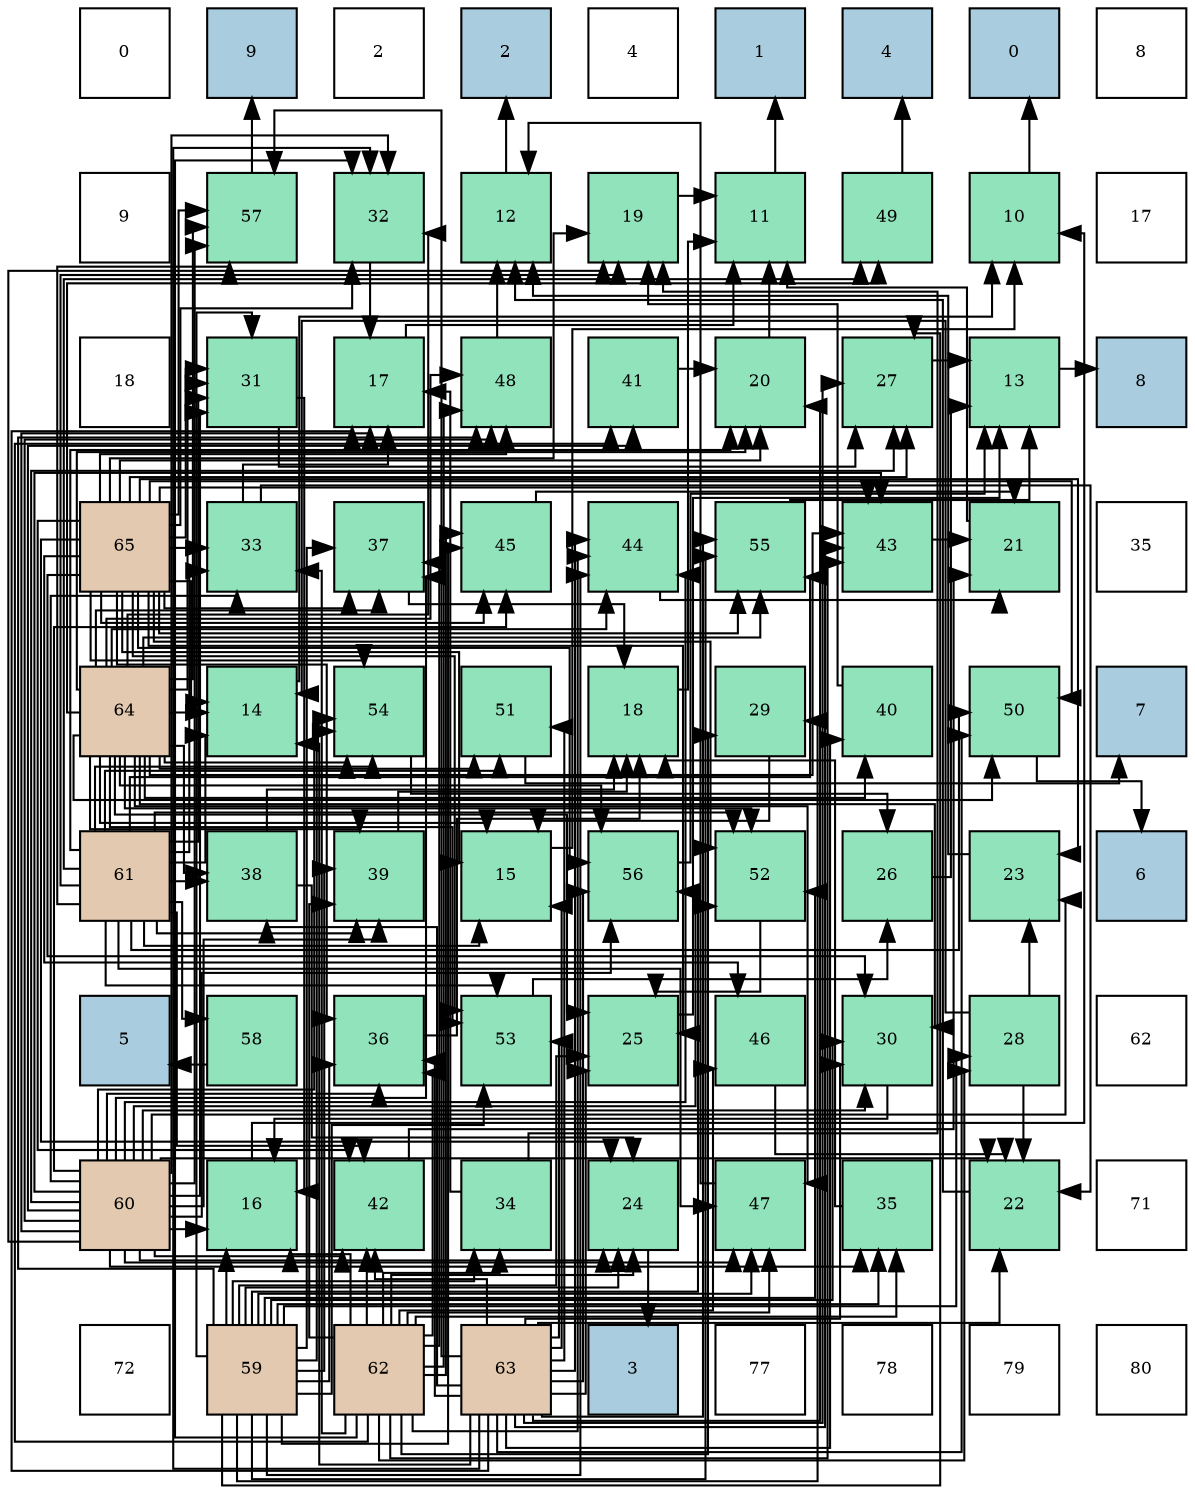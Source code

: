 digraph layout{
 rankdir=TB;
 splines=ortho;
 node [style=filled shape=square fixedsize=true width=0.6];
0[label="0", fontsize=8, fillcolor="#ffffff"];
1[label="9", fontsize=8, fillcolor="#a9ccde"];
2[label="2", fontsize=8, fillcolor="#ffffff"];
3[label="2", fontsize=8, fillcolor="#a9ccde"];
4[label="4", fontsize=8, fillcolor="#ffffff"];
5[label="1", fontsize=8, fillcolor="#a9ccde"];
6[label="4", fontsize=8, fillcolor="#a9ccde"];
7[label="0", fontsize=8, fillcolor="#a9ccde"];
8[label="8", fontsize=8, fillcolor="#ffffff"];
9[label="9", fontsize=8, fillcolor="#ffffff"];
10[label="57", fontsize=8, fillcolor="#91e3bb"];
11[label="32", fontsize=8, fillcolor="#91e3bb"];
12[label="12", fontsize=8, fillcolor="#91e3bb"];
13[label="19", fontsize=8, fillcolor="#91e3bb"];
14[label="11", fontsize=8, fillcolor="#91e3bb"];
15[label="49", fontsize=8, fillcolor="#91e3bb"];
16[label="10", fontsize=8, fillcolor="#91e3bb"];
17[label="17", fontsize=8, fillcolor="#ffffff"];
18[label="18", fontsize=8, fillcolor="#ffffff"];
19[label="31", fontsize=8, fillcolor="#91e3bb"];
20[label="17", fontsize=8, fillcolor="#91e3bb"];
21[label="48", fontsize=8, fillcolor="#91e3bb"];
22[label="41", fontsize=8, fillcolor="#91e3bb"];
23[label="20", fontsize=8, fillcolor="#91e3bb"];
24[label="27", fontsize=8, fillcolor="#91e3bb"];
25[label="13", fontsize=8, fillcolor="#91e3bb"];
26[label="8", fontsize=8, fillcolor="#a9ccde"];
27[label="65", fontsize=8, fillcolor="#e3c9af"];
28[label="33", fontsize=8, fillcolor="#91e3bb"];
29[label="37", fontsize=8, fillcolor="#91e3bb"];
30[label="45", fontsize=8, fillcolor="#91e3bb"];
31[label="44", fontsize=8, fillcolor="#91e3bb"];
32[label="55", fontsize=8, fillcolor="#91e3bb"];
33[label="43", fontsize=8, fillcolor="#91e3bb"];
34[label="21", fontsize=8, fillcolor="#91e3bb"];
35[label="35", fontsize=8, fillcolor="#ffffff"];
36[label="64", fontsize=8, fillcolor="#e3c9af"];
37[label="14", fontsize=8, fillcolor="#91e3bb"];
38[label="54", fontsize=8, fillcolor="#91e3bb"];
39[label="51", fontsize=8, fillcolor="#91e3bb"];
40[label="18", fontsize=8, fillcolor="#91e3bb"];
41[label="29", fontsize=8, fillcolor="#91e3bb"];
42[label="40", fontsize=8, fillcolor="#91e3bb"];
43[label="50", fontsize=8, fillcolor="#91e3bb"];
44[label="7", fontsize=8, fillcolor="#a9ccde"];
45[label="61", fontsize=8, fillcolor="#e3c9af"];
46[label="38", fontsize=8, fillcolor="#91e3bb"];
47[label="39", fontsize=8, fillcolor="#91e3bb"];
48[label="15", fontsize=8, fillcolor="#91e3bb"];
49[label="56", fontsize=8, fillcolor="#91e3bb"];
50[label="52", fontsize=8, fillcolor="#91e3bb"];
51[label="26", fontsize=8, fillcolor="#91e3bb"];
52[label="23", fontsize=8, fillcolor="#91e3bb"];
53[label="6", fontsize=8, fillcolor="#a9ccde"];
54[label="5", fontsize=8, fillcolor="#a9ccde"];
55[label="58", fontsize=8, fillcolor="#91e3bb"];
56[label="36", fontsize=8, fillcolor="#91e3bb"];
57[label="53", fontsize=8, fillcolor="#91e3bb"];
58[label="25", fontsize=8, fillcolor="#91e3bb"];
59[label="46", fontsize=8, fillcolor="#91e3bb"];
60[label="30", fontsize=8, fillcolor="#91e3bb"];
61[label="28", fontsize=8, fillcolor="#91e3bb"];
62[label="62", fontsize=8, fillcolor="#ffffff"];
63[label="60", fontsize=8, fillcolor="#e3c9af"];
64[label="16", fontsize=8, fillcolor="#91e3bb"];
65[label="42", fontsize=8, fillcolor="#91e3bb"];
66[label="34", fontsize=8, fillcolor="#91e3bb"];
67[label="24", fontsize=8, fillcolor="#91e3bb"];
68[label="47", fontsize=8, fillcolor="#91e3bb"];
69[label="35", fontsize=8, fillcolor="#91e3bb"];
70[label="22", fontsize=8, fillcolor="#91e3bb"];
71[label="71", fontsize=8, fillcolor="#ffffff"];
72[label="72", fontsize=8, fillcolor="#ffffff"];
73[label="59", fontsize=8, fillcolor="#e3c9af"];
74[label="62", fontsize=8, fillcolor="#e3c9af"];
75[label="63", fontsize=8, fillcolor="#e3c9af"];
76[label="3", fontsize=8, fillcolor="#a9ccde"];
77[label="77", fontsize=8, fillcolor="#ffffff"];
78[label="78", fontsize=8, fillcolor="#ffffff"];
79[label="79", fontsize=8, fillcolor="#ffffff"];
80[label="80", fontsize=8, fillcolor="#ffffff"];
edge [constraint=false, style=vis];16 -> 7;
14 -> 5;
12 -> 3;
25 -> 26;
37 -> 16;
48 -> 16;
64 -> 16;
20 -> 14;
40 -> 14;
13 -> 14;
23 -> 14;
34 -> 14;
70 -> 12;
52 -> 12;
67 -> 76;
58 -> 25;
51 -> 25;
24 -> 25;
61 -> 37;
61 -> 70;
61 -> 52;
41 -> 48;
60 -> 64;
19 -> 64;
19 -> 24;
11 -> 20;
28 -> 20;
28 -> 70;
66 -> 20;
66 -> 13;
69 -> 40;
56 -> 40;
29 -> 40;
46 -> 40;
46 -> 67;
47 -> 40;
42 -> 13;
22 -> 23;
65 -> 34;
33 -> 34;
31 -> 34;
30 -> 34;
59 -> 70;
68 -> 12;
21 -> 12;
15 -> 6;
43 -> 53;
39 -> 44;
50 -> 58;
57 -> 51;
38 -> 51;
32 -> 25;
49 -> 25;
10 -> 1;
55 -> 54;
73 -> 64;
73 -> 67;
73 -> 58;
73 -> 24;
73 -> 61;
73 -> 41;
73 -> 60;
73 -> 19;
73 -> 66;
73 -> 69;
73 -> 56;
73 -> 29;
73 -> 47;
73 -> 31;
73 -> 30;
73 -> 68;
73 -> 21;
73 -> 50;
73 -> 57;
73 -> 38;
73 -> 32;
73 -> 49;
63 -> 64;
63 -> 20;
63 -> 13;
63 -> 70;
63 -> 52;
63 -> 67;
63 -> 24;
63 -> 60;
63 -> 19;
63 -> 11;
63 -> 28;
63 -> 69;
63 -> 56;
63 -> 29;
63 -> 47;
63 -> 22;
63 -> 65;
63 -> 33;
63 -> 31;
63 -> 30;
63 -> 68;
63 -> 21;
63 -> 50;
63 -> 38;
63 -> 49;
63 -> 10;
45 -> 37;
45 -> 48;
45 -> 13;
45 -> 23;
45 -> 19;
45 -> 28;
45 -> 46;
45 -> 47;
45 -> 65;
45 -> 68;
45 -> 15;
45 -> 43;
45 -> 39;
45 -> 50;
45 -> 57;
45 -> 38;
45 -> 32;
45 -> 10;
45 -> 55;
74 -> 64;
74 -> 67;
74 -> 61;
74 -> 41;
74 -> 11;
74 -> 28;
74 -> 66;
74 -> 69;
74 -> 56;
74 -> 29;
74 -> 47;
74 -> 22;
74 -> 65;
74 -> 33;
74 -> 31;
74 -> 30;
74 -> 59;
74 -> 68;
74 -> 21;
75 -> 37;
75 -> 48;
75 -> 20;
75 -> 23;
75 -> 70;
75 -> 58;
75 -> 24;
75 -> 60;
75 -> 11;
75 -> 56;
75 -> 46;
75 -> 42;
75 -> 65;
75 -> 33;
75 -> 31;
75 -> 43;
75 -> 39;
75 -> 57;
75 -> 32;
75 -> 49;
75 -> 10;
36 -> 37;
36 -> 48;
36 -> 23;
36 -> 58;
36 -> 60;
36 -> 19;
36 -> 11;
36 -> 29;
36 -> 46;
36 -> 47;
36 -> 42;
36 -> 33;
36 -> 31;
36 -> 68;
36 -> 21;
36 -> 15;
36 -> 43;
36 -> 39;
36 -> 50;
36 -> 57;
36 -> 38;
36 -> 32;
36 -> 49;
36 -> 10;
27 -> 37;
27 -> 48;
27 -> 13;
27 -> 23;
27 -> 52;
27 -> 67;
27 -> 58;
27 -> 24;
27 -> 60;
27 -> 19;
27 -> 11;
27 -> 28;
27 -> 56;
27 -> 29;
27 -> 65;
27 -> 33;
27 -> 30;
27 -> 59;
27 -> 21;
27 -> 43;
27 -> 50;
27 -> 57;
27 -> 38;
27 -> 32;
27 -> 49;
27 -> 10;
edge [constraint=true, style=invis];
0 -> 9 -> 18 -> 27 -> 36 -> 45 -> 54 -> 63 -> 72;
1 -> 10 -> 19 -> 28 -> 37 -> 46 -> 55 -> 64 -> 73;
2 -> 11 -> 20 -> 29 -> 38 -> 47 -> 56 -> 65 -> 74;
3 -> 12 -> 21 -> 30 -> 39 -> 48 -> 57 -> 66 -> 75;
4 -> 13 -> 22 -> 31 -> 40 -> 49 -> 58 -> 67 -> 76;
5 -> 14 -> 23 -> 32 -> 41 -> 50 -> 59 -> 68 -> 77;
6 -> 15 -> 24 -> 33 -> 42 -> 51 -> 60 -> 69 -> 78;
7 -> 16 -> 25 -> 34 -> 43 -> 52 -> 61 -> 70 -> 79;
8 -> 17 -> 26 -> 35 -> 44 -> 53 -> 62 -> 71 -> 80;
rank = same {0 -> 1 -> 2 -> 3 -> 4 -> 5 -> 6 -> 7 -> 8};
rank = same {9 -> 10 -> 11 -> 12 -> 13 -> 14 -> 15 -> 16 -> 17};
rank = same {18 -> 19 -> 20 -> 21 -> 22 -> 23 -> 24 -> 25 -> 26};
rank = same {27 -> 28 -> 29 -> 30 -> 31 -> 32 -> 33 -> 34 -> 35};
rank = same {36 -> 37 -> 38 -> 39 -> 40 -> 41 -> 42 -> 43 -> 44};
rank = same {45 -> 46 -> 47 -> 48 -> 49 -> 50 -> 51 -> 52 -> 53};
rank = same {54 -> 55 -> 56 -> 57 -> 58 -> 59 -> 60 -> 61 -> 62};
rank = same {63 -> 64 -> 65 -> 66 -> 67 -> 68 -> 69 -> 70 -> 71};
rank = same {72 -> 73 -> 74 -> 75 -> 76 -> 77 -> 78 -> 79 -> 80};
}